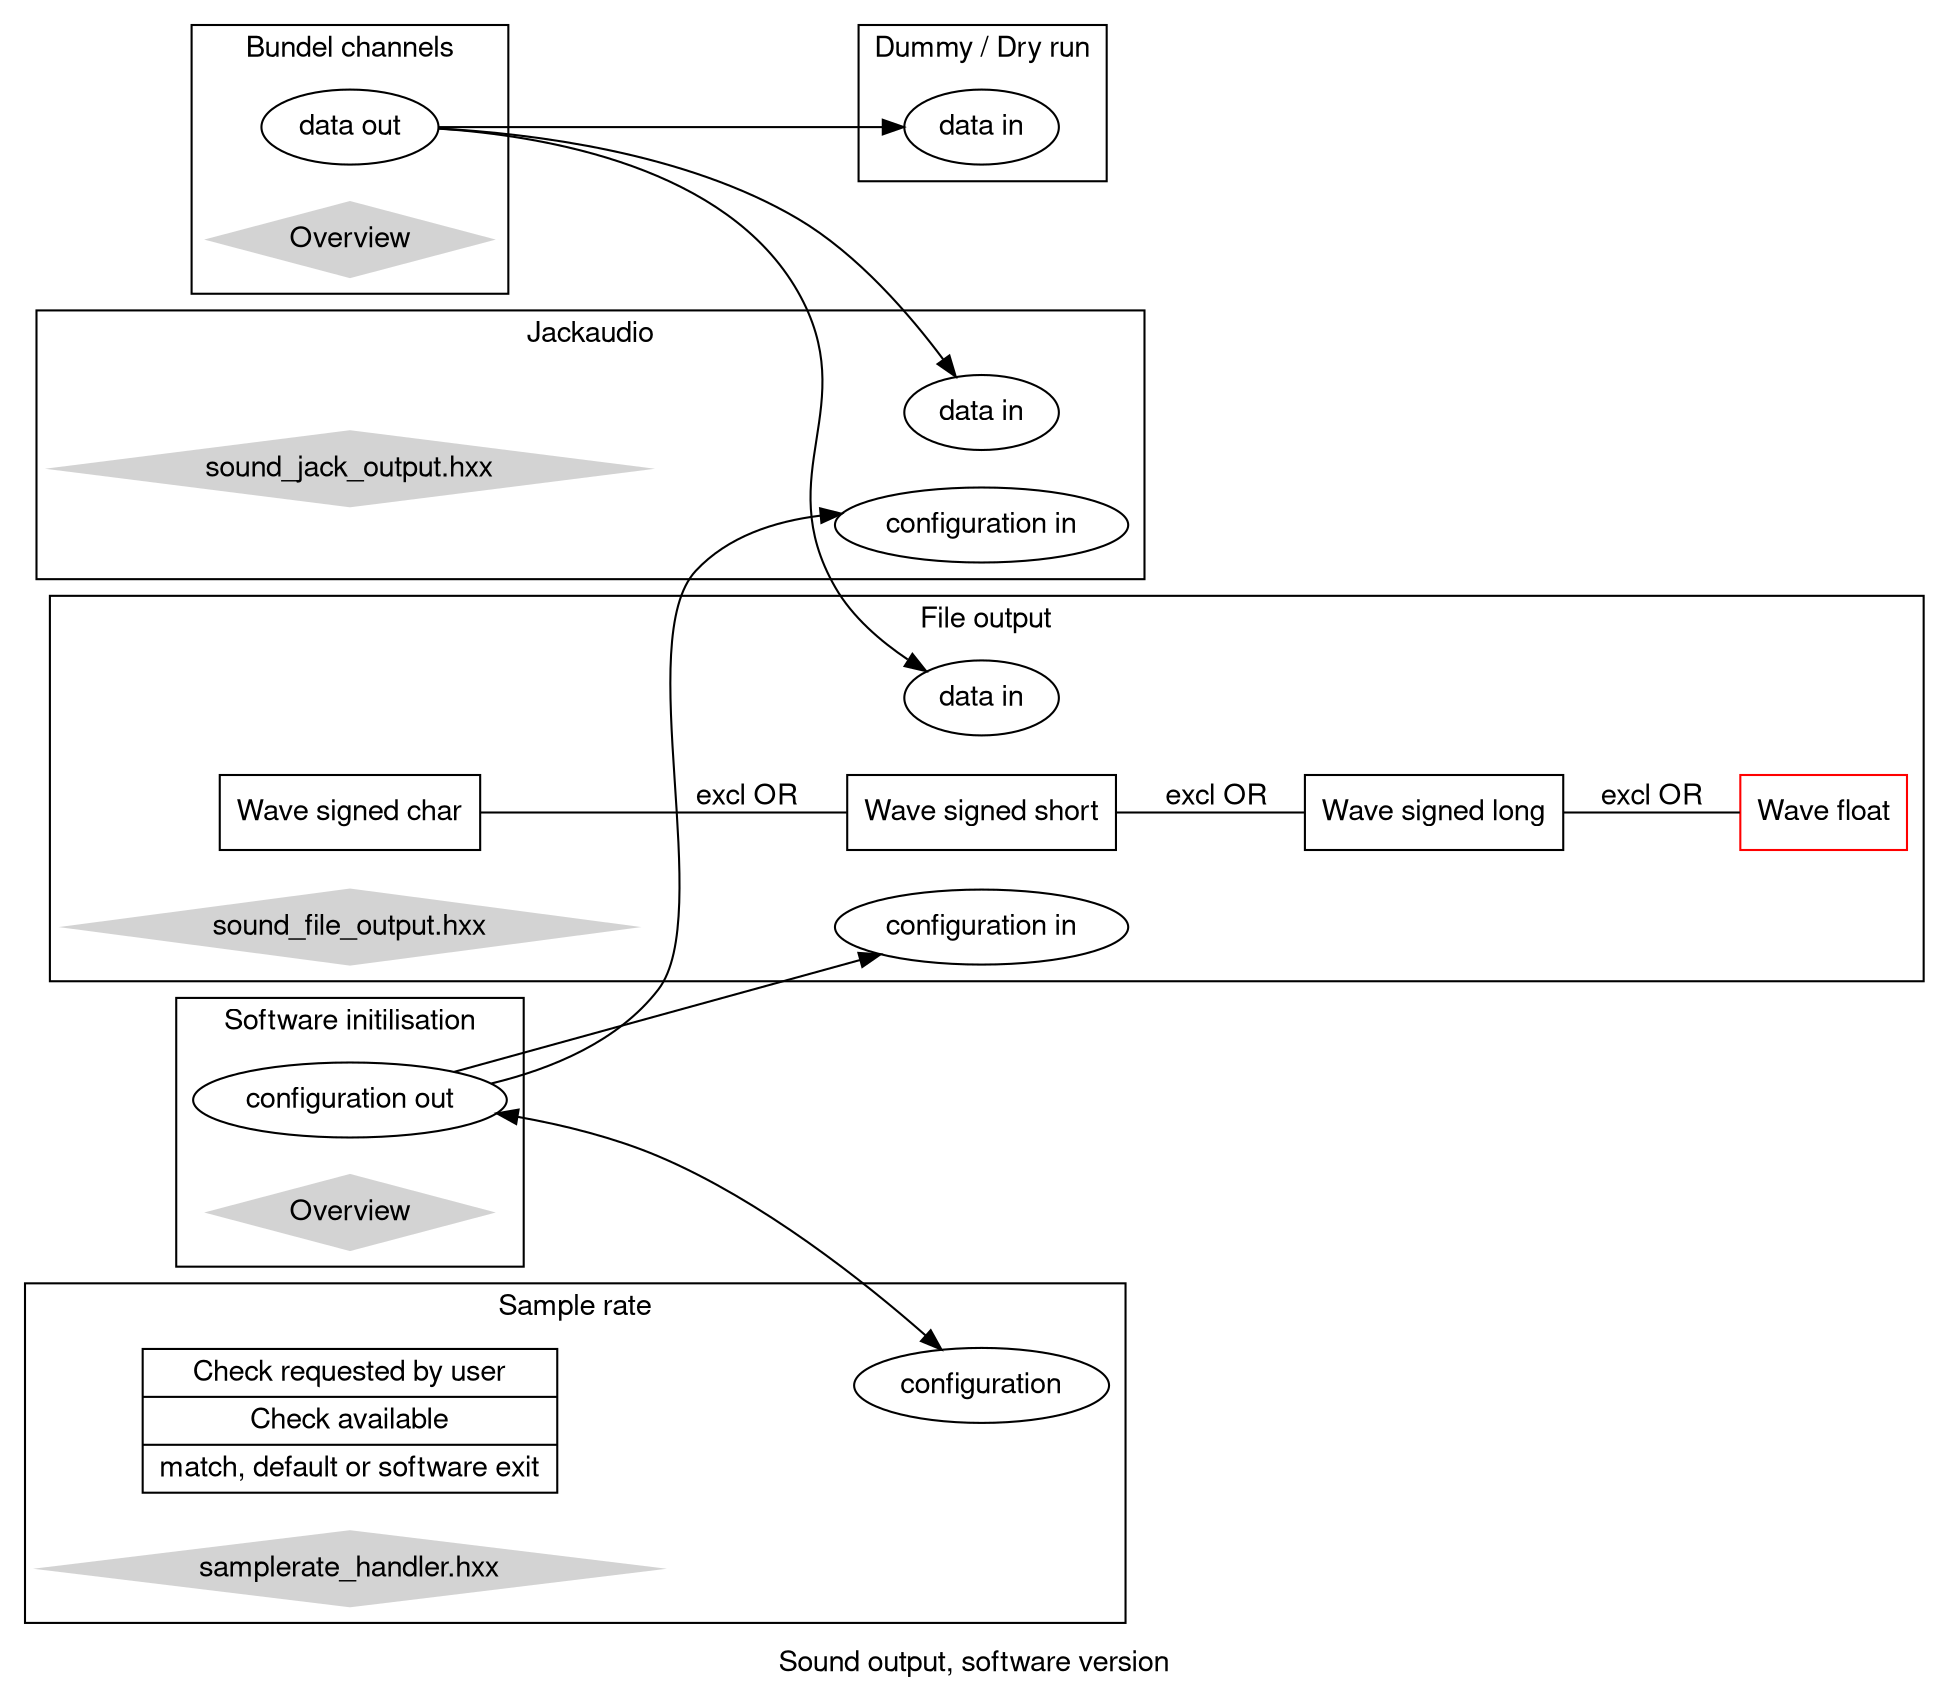 digraph sound_output {
		newrank=true;
		comment=""
		comment="Sorry my lisp installation of graphviz is broken. I hope to fix the indentation ASAP"
		comment=""
		 fontname="Helvetica,Arial,sans-sherif"
		 node [fontname="Helvetica,Arial,sans-sherif"]
		 edge [fontname="Helvetica,Arial,sans-sherif"]
		 rankdir=LR;
		 node [shape=record]

		label="Sound output, software version";


		  subgraph cluster_channel_bundle {
		  		   label="Bundel channels";
		  		   node[shape=record]
  		 		   node [label="data out";shape=ellipse] "n_bundle_out";
				   node [label="Overview";shape=diamond;style=filled;color=lightgrey] "links_bundle_overview";
				   }

		  subgraph cluster_soft_init {
		  		   label="Software initilisation";
		  		   node[shape=record]
  		 		   node [label="configuration out";shape=ellipse] "n_configuration_out";
				   node [label="Overview";shape=diamond;style=filled;color=lightgrey] "links_init_overview";
				   }

		  subgraph cluster_samplerate {
		  		   node[shape=record]
  		 		   label="Sample rate";
				   node [label="Check requested by user|Check available|match, default or software exit"] "n_samplerate_algo";
				   node [label="configuration";shape=ellipse] "n_samplerate_config";
				   node [label="samplerate_handler.hxx";shape=diamond;style=filled;color=lightgrey] "links_init_samplerate";
		 }

		  subgraph cluster_jackaudio {
		  		   node[shape=record]
  		 		   label="Jackaudio";
				   node [label="data in";shape=ellipse] "n_jackaudio_input_data";
				   node [label="configuration in";shape=ellipse] "n_output_jackaudio_config";
				   node [label="sound_jack_output.hxx";shape=diamond;style=filled;color=lightgrey] "links_sound_jackaudio";
		 }
		 subgraph cluster_dummy {
		 		  node[shape=record];
				  label="Dummy / Dry run";
		  		  node [label="data in";shape=ellipse] "n_dummy_input_data";
		 }

		 subgraph cluster_file_output {
		 		  node[shape=record]
				  label="File output";
  		 		  node [label="Wave signed char"] "n_output_wave_8";
  		 		  node [label="Wave signed short"] "n_output_wave_16";
  		 		  node [label="Wave signed long"] "n_output_wave_32";
		 		  node [label="Wave float";color=red] "n_output_wave_float";
				  node [label="data in";shape=ellipse;color=black] "n_file_input_data";
				  node [label="configuration in";shape=ellipse] "n_output_file_config";
				  "n_output_wave_8" -> "n_output_wave_16" -> "n_output_wave_32" -> "n_output_wave_float" [label="excl OR";dir=none];
				   node [label="sound_file_output.hxx";shape=diamond;style=filled;color=lightgrey] "links_file_audio";
  				  }
        "n_configuration_out" -> "n_samplerate_config" [dir=both]
		"n_configuration_out" -> "n_output_jackaudio_config";
		"n_configuration_out" -> "n_output_file_config";
		"n_bundle_out" -> "n_jackaudio_input_data";
		"n_bundle_out" -> "n_dummy_input_data";
		"n_bundle_out" -> "n_file_input_data";
}